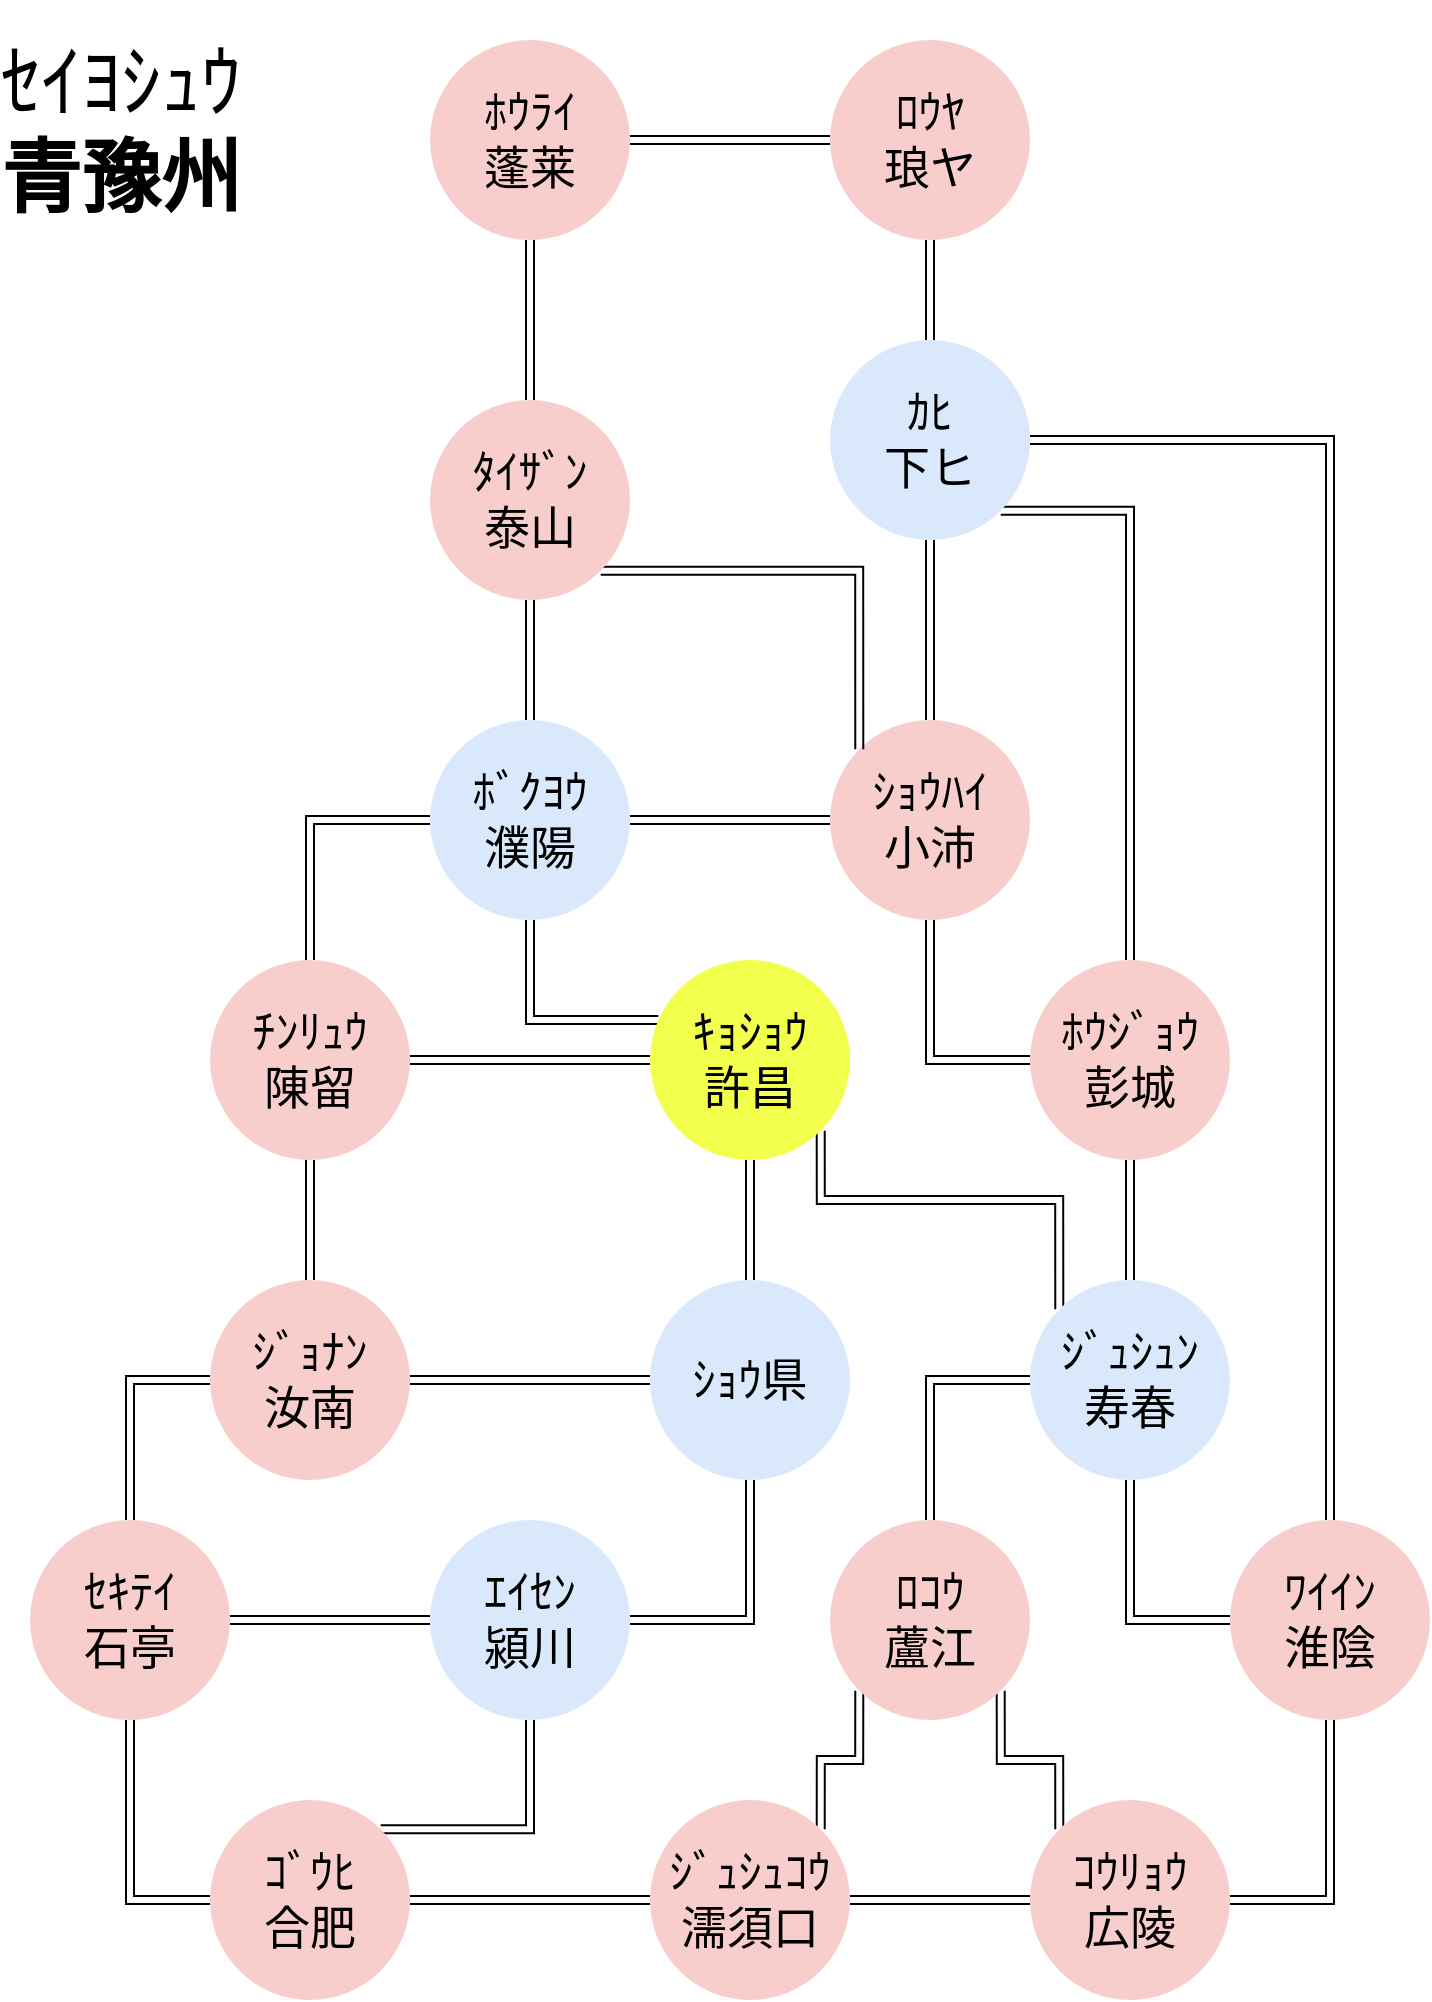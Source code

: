 <mxfile version="15.2.9" type="device"><diagram id="1eK4CfY0w5gUyLuzLvkL" name="Page-1"><mxGraphModel dx="961" dy="1116" grid="1" gridSize="10" guides="1" tooltips="1" connect="1" arrows="1" fold="1" page="1" pageScale="1" pageWidth="3300" pageHeight="2339" math="0" shadow="0"><root><mxCell id="0"/><mxCell id="1" parent="0"/><mxCell id="Qp-iUQaq_wgZ0Uwwx0D0-1" value="&lt;font&gt;ｾｲﾖｼｭｳ&lt;br style=&quot;font-size: 40px&quot;&gt;&lt;b&gt;青豫州&lt;/b&gt;&lt;/font&gt;" style="text;html=1;align=center;verticalAlign=middle;resizable=0;points=[];autosize=1;strokeColor=none;fillColor=none;fontSize=40;horizontal=1;fontFamily=Georgia;" vertex="1" parent="1"><mxGeometry x="340" y="220" width="110" height="130" as="geometry"/></mxCell><mxCell id="Qp-iUQaq_wgZ0Uwwx0D0-35" style="edgeStyle=orthogonalEdgeStyle;shape=link;rounded=0;orthogonalLoop=1;jettySize=auto;html=1;entryX=0.5;entryY=1;entryDx=0;entryDy=0;" edge="1" parent="1" source="Qp-iUQaq_wgZ0Uwwx0D0-2" target="Qp-iUQaq_wgZ0Uwwx0D0-6"><mxGeometry relative="1" as="geometry"><Array as="points"><mxPoint x="600" y="730"/></Array></mxGeometry></mxCell><mxCell id="Qp-iUQaq_wgZ0Uwwx0D0-40" style="edgeStyle=orthogonalEdgeStyle;shape=link;rounded=0;orthogonalLoop=1;jettySize=auto;html=1;entryX=0.5;entryY=0;entryDx=0;entryDy=0;" edge="1" parent="1" source="Qp-iUQaq_wgZ0Uwwx0D0-2" target="Qp-iUQaq_wgZ0Uwwx0D0-7"><mxGeometry relative="1" as="geometry"/></mxCell><mxCell id="Qp-iUQaq_wgZ0Uwwx0D0-41" style="edgeStyle=orthogonalEdgeStyle;shape=link;rounded=0;orthogonalLoop=1;jettySize=auto;html=1;exitX=1;exitY=1;exitDx=0;exitDy=0;entryX=0;entryY=0;entryDx=0;entryDy=0;" edge="1" parent="1" source="Qp-iUQaq_wgZ0Uwwx0D0-2" target="Qp-iUQaq_wgZ0Uwwx0D0-8"><mxGeometry relative="1" as="geometry"><Array as="points"><mxPoint x="745" y="820"/><mxPoint x="865" y="820"/></Array></mxGeometry></mxCell><mxCell id="Qp-iUQaq_wgZ0Uwwx0D0-2" value="ｷｮｼｮｳ&lt;br&gt;許昌" style="ellipse;whiteSpace=wrap;html=1;aspect=fixed;fillColor=#F3FF4D;strokeColor=none;fontSize=23;fontStyle=0;strokeWidth=1;shadow=0;sketch=0;" vertex="1" parent="1"><mxGeometry x="660" y="700" width="100" height="100" as="geometry"/></mxCell><mxCell id="Qp-iUQaq_wgZ0Uwwx0D0-24" style="edgeStyle=orthogonalEdgeStyle;shape=link;rounded=0;orthogonalLoop=1;jettySize=auto;html=1;" edge="1" parent="1" source="Qp-iUQaq_wgZ0Uwwx0D0-3" target="Qp-iUQaq_wgZ0Uwwx0D0-11"><mxGeometry relative="1" as="geometry"/></mxCell><mxCell id="Qp-iUQaq_wgZ0Uwwx0D0-28" value="" style="edgeStyle=orthogonalEdgeStyle;shape=link;rounded=0;orthogonalLoop=1;jettySize=auto;html=1;" edge="1" parent="1" source="Qp-iUQaq_wgZ0Uwwx0D0-3" target="Qp-iUQaq_wgZ0Uwwx0D0-15"><mxGeometry relative="1" as="geometry"/></mxCell><mxCell id="Qp-iUQaq_wgZ0Uwwx0D0-29" style="edgeStyle=orthogonalEdgeStyle;shape=link;rounded=0;orthogonalLoop=1;jettySize=auto;html=1;exitX=1;exitY=1;exitDx=0;exitDy=0;entryX=0.5;entryY=0;entryDx=0;entryDy=0;" edge="1" parent="1" source="Qp-iUQaq_wgZ0Uwwx0D0-3" target="Qp-iUQaq_wgZ0Uwwx0D0-14"><mxGeometry relative="1" as="geometry"><Array as="points"><mxPoint x="900" y="475"/></Array></mxGeometry></mxCell><mxCell id="Qp-iUQaq_wgZ0Uwwx0D0-3" value="ｶﾋ&lt;br&gt;下ヒ" style="ellipse;whiteSpace=wrap;html=1;aspect=fixed;fillColor=#dae8fc;strokeColor=none;fontSize=23;fontStyle=0;sketch=0;shadow=0;" vertex="1" parent="1"><mxGeometry x="750" y="390" width="100" height="100" as="geometry"/></mxCell><mxCell id="Qp-iUQaq_wgZ0Uwwx0D0-23" value="" style="edgeStyle=orthogonalEdgeStyle;shape=link;rounded=0;orthogonalLoop=1;jettySize=auto;html=1;" edge="1" parent="1" source="Qp-iUQaq_wgZ0Uwwx0D0-4" target="Qp-iUQaq_wgZ0Uwwx0D0-3"><mxGeometry relative="1" as="geometry"/></mxCell><mxCell id="Qp-iUQaq_wgZ0Uwwx0D0-4" value="ﾛｳﾔ&lt;br&gt;琅ヤ" style="ellipse;whiteSpace=wrap;html=1;aspect=fixed;fillColor=#f8cecc;strokeColor=none;fontSize=23;fontStyle=0;sketch=0;shadow=0;" vertex="1" parent="1"><mxGeometry x="750" y="240" width="100" height="100" as="geometry"/></mxCell><mxCell id="Qp-iUQaq_wgZ0Uwwx0D0-43" style="edgeStyle=orthogonalEdgeStyle;shape=link;rounded=0;orthogonalLoop=1;jettySize=auto;html=1;entryX=0.5;entryY=1;entryDx=0;entryDy=0;" edge="1" parent="1" source="Qp-iUQaq_wgZ0Uwwx0D0-5" target="Qp-iUQaq_wgZ0Uwwx0D0-7"><mxGeometry relative="1" as="geometry"/></mxCell><mxCell id="Qp-iUQaq_wgZ0Uwwx0D0-46" value="" style="edgeStyle=orthogonalEdgeStyle;shape=link;rounded=0;orthogonalLoop=1;jettySize=auto;html=1;" edge="1" parent="1" source="Qp-iUQaq_wgZ0Uwwx0D0-5" target="Qp-iUQaq_wgZ0Uwwx0D0-18"><mxGeometry relative="1" as="geometry"/></mxCell><mxCell id="Qp-iUQaq_wgZ0Uwwx0D0-5" value="ｴｲｾﾝ&lt;br&gt;潁川" style="ellipse;whiteSpace=wrap;html=1;aspect=fixed;fillColor=#dae8fc;strokeColor=none;fontSize=23;fontStyle=0;sketch=0;shadow=0;" vertex="1" parent="1"><mxGeometry x="550" y="980" width="100" height="100" as="geometry"/></mxCell><mxCell id="Qp-iUQaq_wgZ0Uwwx0D0-31" value="" style="edgeStyle=orthogonalEdgeStyle;shape=link;rounded=0;orthogonalLoop=1;jettySize=auto;html=1;" edge="1" parent="1" source="Qp-iUQaq_wgZ0Uwwx0D0-6" target="Qp-iUQaq_wgZ0Uwwx0D0-15"><mxGeometry relative="1" as="geometry"/></mxCell><mxCell id="Qp-iUQaq_wgZ0Uwwx0D0-32" style="edgeStyle=orthogonalEdgeStyle;shape=link;rounded=0;orthogonalLoop=1;jettySize=auto;html=1;" edge="1" parent="1" source="Qp-iUQaq_wgZ0Uwwx0D0-6" target="Qp-iUQaq_wgZ0Uwwx0D0-20"><mxGeometry relative="1" as="geometry"/></mxCell><mxCell id="Qp-iUQaq_wgZ0Uwwx0D0-6" value="ﾎﾞｸﾖｳ&lt;br&gt;濮陽" style="ellipse;whiteSpace=wrap;html=1;aspect=fixed;fillColor=#dae8fc;strokeColor=none;fontSize=23;fontStyle=0;sketch=0;shadow=0;" vertex="1" parent="1"><mxGeometry x="550" y="580" width="100" height="100" as="geometry"/></mxCell><mxCell id="Qp-iUQaq_wgZ0Uwwx0D0-7" value="ｼｮｳ県" style="ellipse;whiteSpace=wrap;html=1;aspect=fixed;fillColor=#dae8fc;strokeColor=none;fontSize=23;fontStyle=0;sketch=0;shadow=0;" vertex="1" parent="1"><mxGeometry x="660" y="860" width="100" height="100" as="geometry"/></mxCell><mxCell id="Qp-iUQaq_wgZ0Uwwx0D0-59" style="edgeStyle=orthogonalEdgeStyle;shape=link;rounded=0;orthogonalLoop=1;jettySize=auto;html=1;entryX=0;entryY=0.5;entryDx=0;entryDy=0;" edge="1" parent="1" source="Qp-iUQaq_wgZ0Uwwx0D0-8" target="Qp-iUQaq_wgZ0Uwwx0D0-11"><mxGeometry relative="1" as="geometry"/></mxCell><mxCell id="Qp-iUQaq_wgZ0Uwwx0D0-8" value="ｼﾞｭｼｭﾝ&lt;br&gt;寿春" style="ellipse;whiteSpace=wrap;html=1;aspect=fixed;fillColor=#dae8fc;strokeColor=none;fontSize=23;fontStyle=0;sketch=0;shadow=0;" vertex="1" parent="1"><mxGeometry x="850" y="860" width="100" height="100" as="geometry"/></mxCell><mxCell id="Qp-iUQaq_wgZ0Uwwx0D0-22" value="" style="edgeStyle=orthogonalEdgeStyle;rounded=0;orthogonalLoop=1;jettySize=auto;html=1;shape=link;" edge="1" parent="1" source="Qp-iUQaq_wgZ0Uwwx0D0-9" target="Qp-iUQaq_wgZ0Uwwx0D0-4"><mxGeometry relative="1" as="geometry"/></mxCell><mxCell id="Qp-iUQaq_wgZ0Uwwx0D0-25" value="" style="edgeStyle=orthogonalEdgeStyle;shape=link;rounded=0;orthogonalLoop=1;jettySize=auto;html=1;" edge="1" parent="1" source="Qp-iUQaq_wgZ0Uwwx0D0-9" target="Qp-iUQaq_wgZ0Uwwx0D0-16"><mxGeometry relative="1" as="geometry"/></mxCell><mxCell id="Qp-iUQaq_wgZ0Uwwx0D0-9" value="ﾎｳﾗｲ&lt;br&gt;蓬莱" style="ellipse;whiteSpace=wrap;html=1;aspect=fixed;fillColor=#f8cecc;strokeColor=none;fontSize=23;fontStyle=0;sketch=0;shadow=0;" vertex="1" parent="1"><mxGeometry x="550" y="240" width="100" height="100" as="geometry"/></mxCell><mxCell id="Qp-iUQaq_wgZ0Uwwx0D0-55" style="edgeStyle=orthogonalEdgeStyle;shape=link;rounded=0;orthogonalLoop=1;jettySize=auto;html=1;exitX=0;exitY=0;exitDx=0;exitDy=0;entryX=1;entryY=1;entryDx=0;entryDy=0;" edge="1" parent="1" source="Qp-iUQaq_wgZ0Uwwx0D0-10" target="Qp-iUQaq_wgZ0Uwwx0D0-13"><mxGeometry relative="1" as="geometry"/></mxCell><mxCell id="Qp-iUQaq_wgZ0Uwwx0D0-10" value="ｺｳﾘｮｳ&lt;br&gt;広陵" style="ellipse;whiteSpace=wrap;html=1;aspect=fixed;fillColor=#f8cecc;strokeColor=none;fontSize=23;fontStyle=0;sketch=0;shadow=0;" vertex="1" parent="1"><mxGeometry x="850" y="1120" width="100" height="100" as="geometry"/></mxCell><mxCell id="Qp-iUQaq_wgZ0Uwwx0D0-56" style="edgeStyle=orthogonalEdgeStyle;shape=link;rounded=0;orthogonalLoop=1;jettySize=auto;html=1;entryX=1;entryY=0.5;entryDx=0;entryDy=0;" edge="1" parent="1" source="Qp-iUQaq_wgZ0Uwwx0D0-11" target="Qp-iUQaq_wgZ0Uwwx0D0-10"><mxGeometry relative="1" as="geometry"/></mxCell><mxCell id="Qp-iUQaq_wgZ0Uwwx0D0-11" value="ﾜｲｲﾝ&lt;br&gt;淮陰" style="ellipse;whiteSpace=wrap;html=1;aspect=fixed;fillColor=#f8cecc;strokeColor=none;fontSize=23;fontStyle=0;sketch=0;shadow=0;" vertex="1" parent="1"><mxGeometry x="950" y="980" width="100" height="100" as="geometry"/></mxCell><mxCell id="Qp-iUQaq_wgZ0Uwwx0D0-51" style="edgeStyle=orthogonalEdgeStyle;shape=link;rounded=0;orthogonalLoop=1;jettySize=auto;html=1;entryX=0;entryY=0.5;entryDx=0;entryDy=0;" edge="1" parent="1" source="Qp-iUQaq_wgZ0Uwwx0D0-12" target="Qp-iUQaq_wgZ0Uwwx0D0-10"><mxGeometry relative="1" as="geometry"/></mxCell><mxCell id="Qp-iUQaq_wgZ0Uwwx0D0-54" style="edgeStyle=orthogonalEdgeStyle;shape=link;rounded=0;orthogonalLoop=1;jettySize=auto;html=1;exitX=1;exitY=0;exitDx=0;exitDy=0;entryX=0;entryY=1;entryDx=0;entryDy=0;" edge="1" parent="1" source="Qp-iUQaq_wgZ0Uwwx0D0-12" target="Qp-iUQaq_wgZ0Uwwx0D0-13"><mxGeometry relative="1" as="geometry"/></mxCell><mxCell id="Qp-iUQaq_wgZ0Uwwx0D0-12" value="ｼﾞｭｼｭｺｳ&lt;br&gt;濡須口" style="ellipse;whiteSpace=wrap;html=1;aspect=fixed;fillColor=#f8cecc;strokeColor=none;fontSize=23;fontStyle=0;sketch=0;shadow=0;" vertex="1" parent="1"><mxGeometry x="660" y="1120" width="100" height="100" as="geometry"/></mxCell><mxCell id="Qp-iUQaq_wgZ0Uwwx0D0-58" style="edgeStyle=orthogonalEdgeStyle;shape=link;rounded=0;orthogonalLoop=1;jettySize=auto;html=1;entryX=0;entryY=0.5;entryDx=0;entryDy=0;" edge="1" parent="1" source="Qp-iUQaq_wgZ0Uwwx0D0-13" target="Qp-iUQaq_wgZ0Uwwx0D0-8"><mxGeometry relative="1" as="geometry"/></mxCell><mxCell id="Qp-iUQaq_wgZ0Uwwx0D0-13" value="ﾛｺｳ&lt;br&gt;蘆江" style="ellipse;whiteSpace=wrap;html=1;aspect=fixed;fillColor=#f8cecc;strokeColor=none;fontSize=23;fontStyle=0;sketch=0;shadow=0;" vertex="1" parent="1"><mxGeometry x="750" y="980" width="100" height="100" as="geometry"/></mxCell><mxCell id="Qp-iUQaq_wgZ0Uwwx0D0-42" style="edgeStyle=orthogonalEdgeStyle;shape=link;rounded=0;orthogonalLoop=1;jettySize=auto;html=1;entryX=0.5;entryY=0;entryDx=0;entryDy=0;" edge="1" parent="1" source="Qp-iUQaq_wgZ0Uwwx0D0-14" target="Qp-iUQaq_wgZ0Uwwx0D0-8"><mxGeometry relative="1" as="geometry"/></mxCell><mxCell id="Qp-iUQaq_wgZ0Uwwx0D0-14" value="ﾎｳｼﾞｮｳ&lt;br&gt;彭城" style="ellipse;whiteSpace=wrap;html=1;aspect=fixed;fillColor=#f8cecc;strokeColor=none;fontSize=23;fontStyle=0;sketch=0;shadow=0;" vertex="1" parent="1"><mxGeometry x="850" y="700" width="100" height="100" as="geometry"/></mxCell><mxCell id="Qp-iUQaq_wgZ0Uwwx0D0-33" style="edgeStyle=orthogonalEdgeStyle;shape=link;rounded=0;orthogonalLoop=1;jettySize=auto;html=1;entryX=0;entryY=0.5;entryDx=0;entryDy=0;" edge="1" parent="1" source="Qp-iUQaq_wgZ0Uwwx0D0-15" target="Qp-iUQaq_wgZ0Uwwx0D0-14"><mxGeometry relative="1" as="geometry"/></mxCell><mxCell id="Qp-iUQaq_wgZ0Uwwx0D0-15" value="ｼｮｳﾊｲ&lt;br&gt;小沛" style="ellipse;whiteSpace=wrap;html=1;aspect=fixed;fillColor=#f8cecc;strokeColor=none;fontSize=23;fontStyle=0;sketch=0;shadow=0;" vertex="1" parent="1"><mxGeometry x="750" y="580" width="100" height="100" as="geometry"/></mxCell><mxCell id="Qp-iUQaq_wgZ0Uwwx0D0-26" value="" style="edgeStyle=orthogonalEdgeStyle;shape=link;rounded=0;orthogonalLoop=1;jettySize=auto;html=1;" edge="1" parent="1" source="Qp-iUQaq_wgZ0Uwwx0D0-16" target="Qp-iUQaq_wgZ0Uwwx0D0-6"><mxGeometry relative="1" as="geometry"/></mxCell><mxCell id="Qp-iUQaq_wgZ0Uwwx0D0-30" style="edgeStyle=orthogonalEdgeStyle;shape=link;rounded=0;orthogonalLoop=1;jettySize=auto;html=1;exitX=1;exitY=1;exitDx=0;exitDy=0;entryX=0;entryY=0;entryDx=0;entryDy=0;" edge="1" parent="1" source="Qp-iUQaq_wgZ0Uwwx0D0-16" target="Qp-iUQaq_wgZ0Uwwx0D0-15"><mxGeometry relative="1" as="geometry"><Array as="points"><mxPoint x="765" y="505"/></Array></mxGeometry></mxCell><mxCell id="Qp-iUQaq_wgZ0Uwwx0D0-16" value="ﾀｲｻﾞﾝ&lt;br&gt;泰山" style="ellipse;whiteSpace=wrap;html=1;aspect=fixed;fillColor=#f8cecc;strokeColor=none;fontSize=23;fontStyle=0;sketch=0;shadow=0;" vertex="1" parent="1"><mxGeometry x="550" y="420" width="100" height="100" as="geometry"/></mxCell><mxCell id="Qp-iUQaq_wgZ0Uwwx0D0-50" style="edgeStyle=orthogonalEdgeStyle;shape=link;rounded=0;orthogonalLoop=1;jettySize=auto;html=1;" edge="1" parent="1" source="Qp-iUQaq_wgZ0Uwwx0D0-17" target="Qp-iUQaq_wgZ0Uwwx0D0-12"><mxGeometry relative="1" as="geometry"/></mxCell><mxCell id="Qp-iUQaq_wgZ0Uwwx0D0-60" style="edgeStyle=orthogonalEdgeStyle;shape=link;rounded=0;orthogonalLoop=1;jettySize=auto;html=1;exitX=1;exitY=0;exitDx=0;exitDy=0;entryX=0.5;entryY=1;entryDx=0;entryDy=0;" edge="1" parent="1" source="Qp-iUQaq_wgZ0Uwwx0D0-17" target="Qp-iUQaq_wgZ0Uwwx0D0-5"><mxGeometry relative="1" as="geometry"/></mxCell><mxCell id="Qp-iUQaq_wgZ0Uwwx0D0-17" value="ｺﾞｳﾋ&lt;br&gt;合肥" style="ellipse;whiteSpace=wrap;html=1;aspect=fixed;fillColor=#f8cecc;strokeColor=none;fontSize=23;fontStyle=0;sketch=0;shadow=0;" vertex="1" parent="1"><mxGeometry x="440" y="1120" width="100" height="100" as="geometry"/></mxCell><mxCell id="Qp-iUQaq_wgZ0Uwwx0D0-38" style="edgeStyle=orthogonalEdgeStyle;shape=link;rounded=0;orthogonalLoop=1;jettySize=auto;html=1;entryX=0;entryY=0.5;entryDx=0;entryDy=0;" edge="1" parent="1" source="Qp-iUQaq_wgZ0Uwwx0D0-18" target="Qp-iUQaq_wgZ0Uwwx0D0-19"><mxGeometry relative="1" as="geometry"/></mxCell><mxCell id="Qp-iUQaq_wgZ0Uwwx0D0-47" style="edgeStyle=orthogonalEdgeStyle;shape=link;rounded=0;orthogonalLoop=1;jettySize=auto;html=1;entryX=0;entryY=0.5;entryDx=0;entryDy=0;" edge="1" parent="1" source="Qp-iUQaq_wgZ0Uwwx0D0-18" target="Qp-iUQaq_wgZ0Uwwx0D0-17"><mxGeometry relative="1" as="geometry"/></mxCell><mxCell id="Qp-iUQaq_wgZ0Uwwx0D0-18" value="ｾｷﾃｲ&lt;br&gt;石亭" style="ellipse;whiteSpace=wrap;html=1;aspect=fixed;fillColor=#f8cecc;strokeColor=none;fontSize=23;fontStyle=0;sketch=0;shadow=0;" vertex="1" parent="1"><mxGeometry x="350" y="980" width="100" height="100" as="geometry"/></mxCell><mxCell id="Qp-iUQaq_wgZ0Uwwx0D0-39" style="edgeStyle=orthogonalEdgeStyle;shape=link;rounded=0;orthogonalLoop=1;jettySize=auto;html=1;entryX=0;entryY=0.5;entryDx=0;entryDy=0;" edge="1" parent="1" source="Qp-iUQaq_wgZ0Uwwx0D0-19" target="Qp-iUQaq_wgZ0Uwwx0D0-7"><mxGeometry relative="1" as="geometry"/></mxCell><mxCell id="Qp-iUQaq_wgZ0Uwwx0D0-19" value="ｼﾞｮﾅﾝ&lt;br&gt;汝南" style="ellipse;whiteSpace=wrap;html=1;aspect=fixed;fillColor=#f8cecc;strokeColor=none;fontSize=23;fontStyle=0;sketch=0;shadow=0;" vertex="1" parent="1"><mxGeometry x="440" y="860" width="100" height="100" as="geometry"/></mxCell><mxCell id="Qp-iUQaq_wgZ0Uwwx0D0-36" style="edgeStyle=orthogonalEdgeStyle;shape=link;rounded=0;orthogonalLoop=1;jettySize=auto;html=1;entryX=0;entryY=0.5;entryDx=0;entryDy=0;" edge="1" parent="1" source="Qp-iUQaq_wgZ0Uwwx0D0-20" target="Qp-iUQaq_wgZ0Uwwx0D0-2"><mxGeometry relative="1" as="geometry"/></mxCell><mxCell id="Qp-iUQaq_wgZ0Uwwx0D0-37" value="" style="edgeStyle=orthogonalEdgeStyle;shape=link;rounded=0;orthogonalLoop=1;jettySize=auto;html=1;" edge="1" parent="1" source="Qp-iUQaq_wgZ0Uwwx0D0-20" target="Qp-iUQaq_wgZ0Uwwx0D0-19"><mxGeometry relative="1" as="geometry"/></mxCell><mxCell id="Qp-iUQaq_wgZ0Uwwx0D0-20" value="ﾁﾝﾘｭｳ&lt;br&gt;陳留" style="ellipse;whiteSpace=wrap;html=1;aspect=fixed;fillColor=#f8cecc;strokeColor=none;fontSize=23;fontStyle=0;sketch=0;shadow=0;" vertex="1" parent="1"><mxGeometry x="440" y="700" width="100" height="100" as="geometry"/></mxCell></root></mxGraphModel></diagram></mxfile>